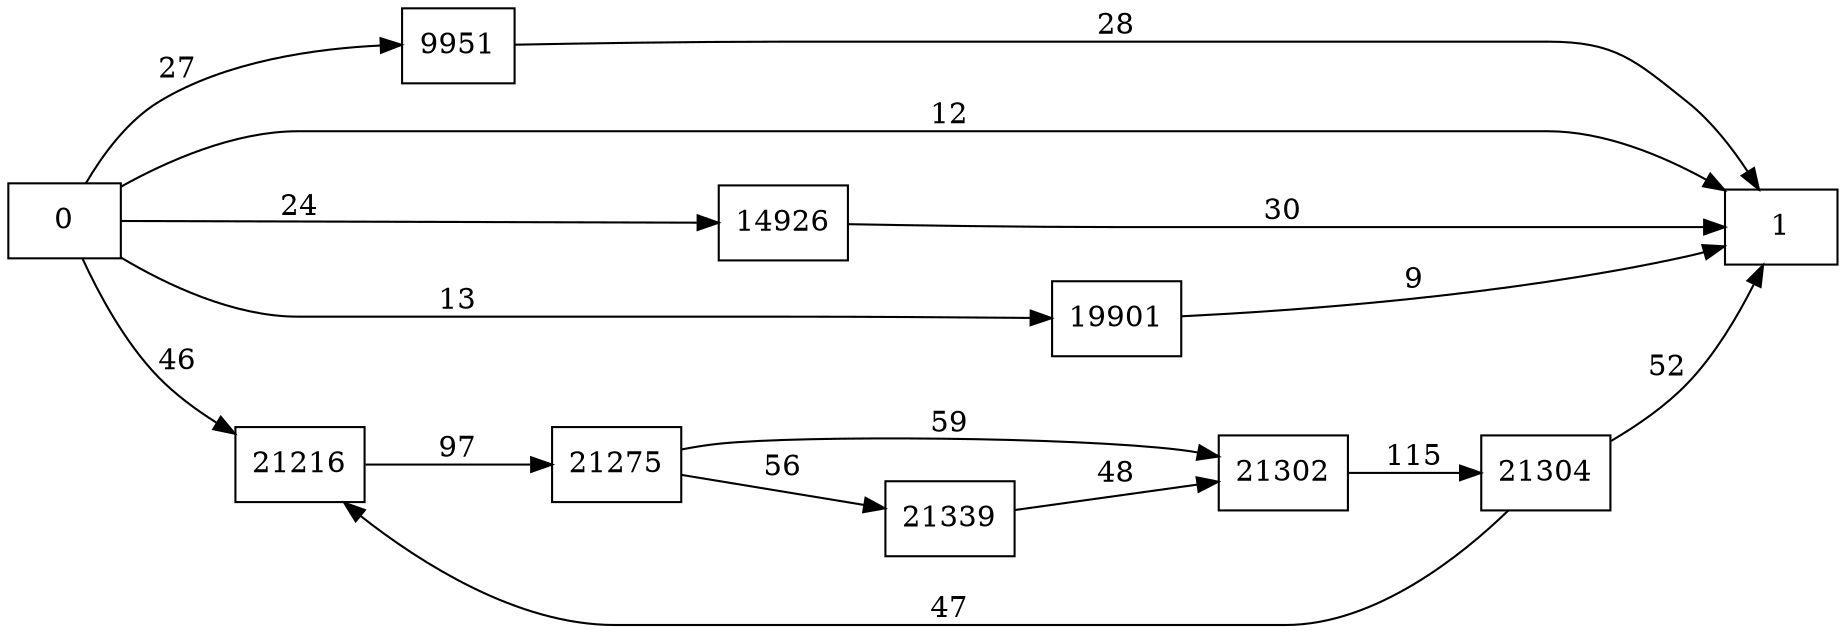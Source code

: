 digraph {
	graph [rankdir=LR]
	node [shape=rectangle]
	9951 -> 1 [label=28]
	14926 -> 1 [label=30]
	19901 -> 1 [label=9]
	21216 -> 21275 [label=97]
	21275 -> 21302 [label=59]
	21275 -> 21339 [label=56]
	21302 -> 21304 [label=115]
	21304 -> 21216 [label=47]
	21304 -> 1 [label=52]
	21339 -> 21302 [label=48]
	0 -> 1 [label=12]
	0 -> 9951 [label=27]
	0 -> 14926 [label=24]
	0 -> 19901 [label=13]
	0 -> 21216 [label=46]
}
